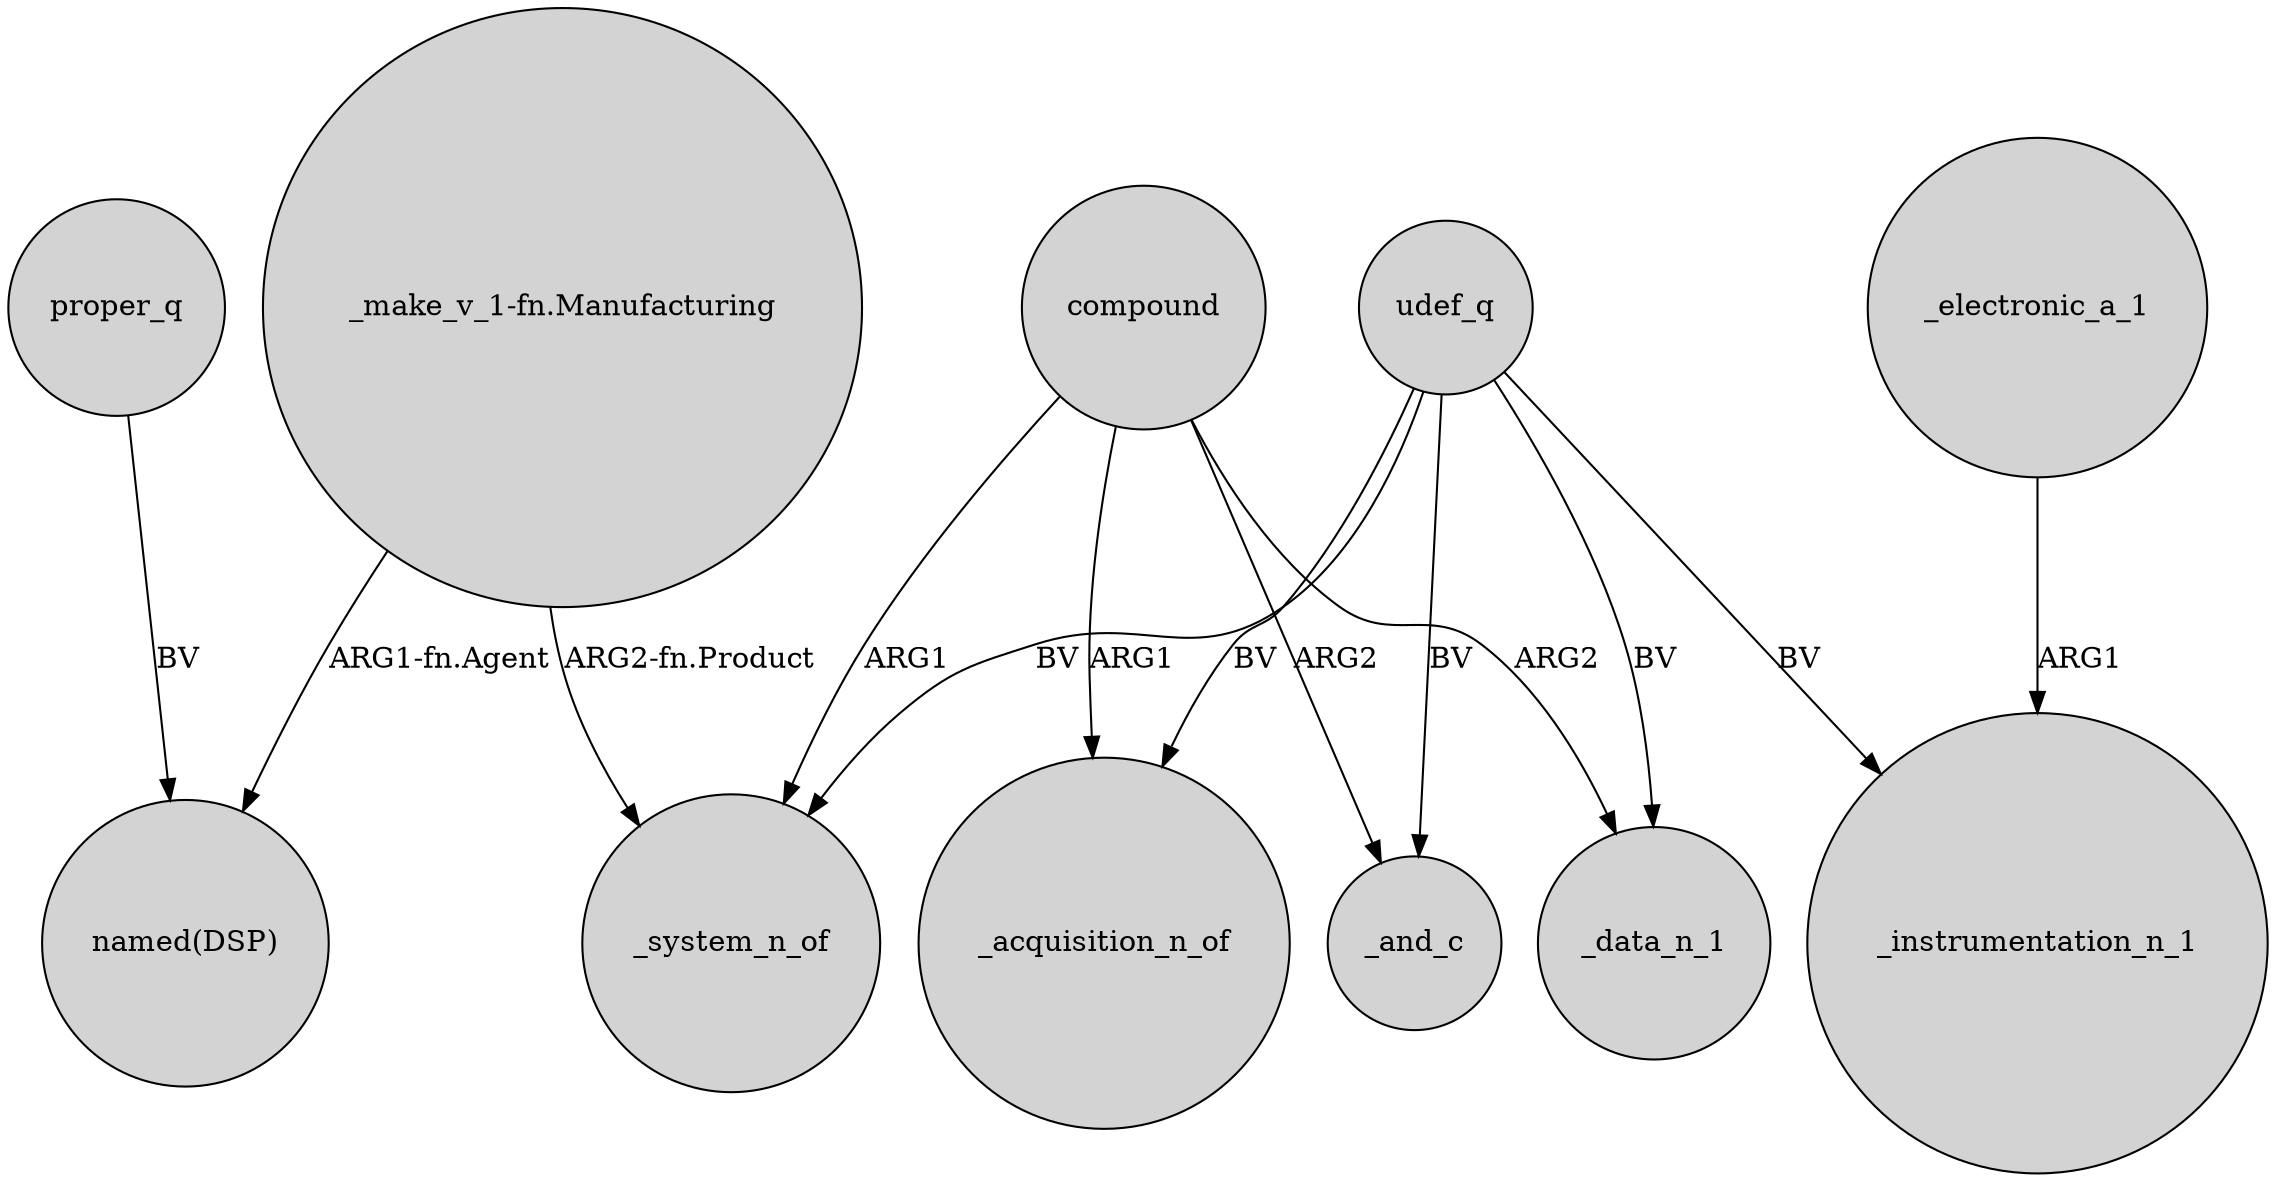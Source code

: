 digraph {
	node [shape=circle style=filled]
	proper_q -> "named(DSP)" [label=BV]
	compound -> _and_c [label=ARG2]
	_electronic_a_1 -> _instrumentation_n_1 [label=ARG1]
	udef_q -> _data_n_1 [label=BV]
	udef_q -> _instrumentation_n_1 [label=BV]
	udef_q -> _system_n_of [label=BV]
	udef_q -> _acquisition_n_of [label=BV]
	"_make_v_1-fn.Manufacturing" -> _system_n_of [label="ARG2-fn.Product"]
	udef_q -> _and_c [label=BV]
	compound -> _system_n_of [label=ARG1]
	compound -> _acquisition_n_of [label=ARG1]
	compound -> _data_n_1 [label=ARG2]
	"_make_v_1-fn.Manufacturing" -> "named(DSP)" [label="ARG1-fn.Agent"]
}
